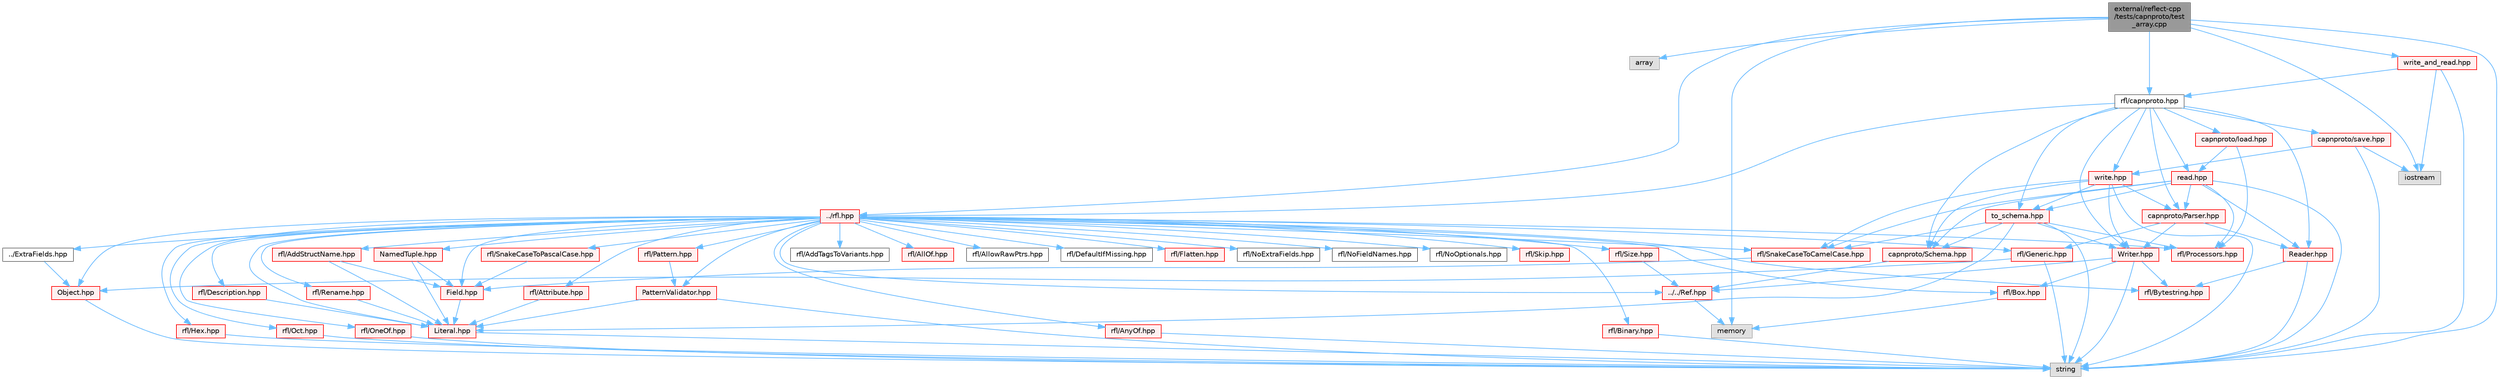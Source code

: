 digraph "external/reflect-cpp/tests/capnproto/test_array.cpp"
{
 // LATEX_PDF_SIZE
  bgcolor="transparent";
  edge [fontname=Helvetica,fontsize=10,labelfontname=Helvetica,labelfontsize=10];
  node [fontname=Helvetica,fontsize=10,shape=box,height=0.2,width=0.4];
  Node1 [id="Node000001",label="external/reflect-cpp\l/tests/capnproto/test\l_array.cpp",height=0.2,width=0.4,color="gray40", fillcolor="grey60", style="filled", fontcolor="black",tooltip=" "];
  Node1 -> Node2 [id="edge114_Node000001_Node000002",color="steelblue1",style="solid",tooltip=" "];
  Node2 [id="Node000002",label="array",height=0.2,width=0.4,color="grey60", fillcolor="#E0E0E0", style="filled",tooltip=" "];
  Node1 -> Node3 [id="edge115_Node000001_Node000003",color="steelblue1",style="solid",tooltip=" "];
  Node3 [id="Node000003",label="iostream",height=0.2,width=0.4,color="grey60", fillcolor="#E0E0E0", style="filled",tooltip=" "];
  Node1 -> Node4 [id="edge116_Node000001_Node000004",color="steelblue1",style="solid",tooltip=" "];
  Node4 [id="Node000004",label="memory",height=0.2,width=0.4,color="grey60", fillcolor="#E0E0E0", style="filled",tooltip=" "];
  Node1 -> Node5 [id="edge117_Node000001_Node000005",color="steelblue1",style="solid",tooltip=" "];
  Node5 [id="Node000005",label="rfl/capnproto.hpp",height=0.2,width=0.4,color="grey40", fillcolor="white", style="filled",URL="$capnproto_8hpp.html",tooltip=" "];
  Node5 -> Node6 [id="edge118_Node000005_Node000006",color="steelblue1",style="solid",tooltip=" "];
  Node6 [id="Node000006",label="../rfl.hpp",height=0.2,width=0.4,color="red", fillcolor="#FFF0F0", style="filled",URL="$rfl_8hpp.html",tooltip=" "];
  Node6 -> Node7 [id="edge119_Node000006_Node000007",color="steelblue1",style="solid",tooltip=" "];
  Node7 [id="Node000007",label="rfl/AddStructName.hpp",height=0.2,width=0.4,color="red", fillcolor="#FFF0F0", style="filled",URL="$_add_struct_name_8hpp.html",tooltip=" "];
  Node7 -> Node9 [id="edge120_Node000007_Node000009",color="steelblue1",style="solid",tooltip=" "];
  Node9 [id="Node000009",label="Field.hpp",height=0.2,width=0.4,color="red", fillcolor="#FFF0F0", style="filled",URL="$_field_8hpp.html",tooltip=" "];
  Node9 -> Node14 [id="edge121_Node000009_Node000014",color="steelblue1",style="solid",tooltip=" "];
  Node14 [id="Node000014",label="Literal.hpp",height=0.2,width=0.4,color="red", fillcolor="#FFF0F0", style="filled",URL="$_literal_8hpp.html",tooltip=" "];
  Node14 -> Node18 [id="edge122_Node000014_Node000018",color="steelblue1",style="solid",tooltip=" "];
  Node18 [id="Node000018",label="string",height=0.2,width=0.4,color="grey60", fillcolor="#E0E0E0", style="filled",tooltip=" "];
  Node7 -> Node14 [id="edge123_Node000007_Node000014",color="steelblue1",style="solid",tooltip=" "];
  Node6 -> Node55 [id="edge124_Node000006_Node000055",color="steelblue1",style="solid",tooltip=" "];
  Node55 [id="Node000055",label="rfl/AddTagsToVariants.hpp",height=0.2,width=0.4,color="grey40", fillcolor="white", style="filled",URL="$_add_tags_to_variants_8hpp.html",tooltip=" "];
  Node6 -> Node56 [id="edge125_Node000006_Node000056",color="steelblue1",style="solid",tooltip=" "];
  Node56 [id="Node000056",label="rfl/AllOf.hpp",height=0.2,width=0.4,color="red", fillcolor="#FFF0F0", style="filled",URL="$_all_of_8hpp.html",tooltip=" "];
  Node6 -> Node65 [id="edge126_Node000006_Node000065",color="steelblue1",style="solid",tooltip=" "];
  Node65 [id="Node000065",label="rfl/AllowRawPtrs.hpp",height=0.2,width=0.4,color="grey40", fillcolor="white", style="filled",URL="$_allow_raw_ptrs_8hpp.html",tooltip=" "];
  Node6 -> Node66 [id="edge127_Node000006_Node000066",color="steelblue1",style="solid",tooltip=" "];
  Node66 [id="Node000066",label="rfl/AnyOf.hpp",height=0.2,width=0.4,color="red", fillcolor="#FFF0F0", style="filled",URL="$_any_of_8hpp.html",tooltip=" "];
  Node66 -> Node18 [id="edge128_Node000066_Node000018",color="steelblue1",style="solid",tooltip=" "];
  Node6 -> Node68 [id="edge129_Node000006_Node000068",color="steelblue1",style="solid",tooltip=" "];
  Node68 [id="Node000068",label="rfl/Attribute.hpp",height=0.2,width=0.4,color="red", fillcolor="#FFF0F0", style="filled",URL="$_attribute_8hpp.html",tooltip=" "];
  Node68 -> Node14 [id="edge130_Node000068_Node000014",color="steelblue1",style="solid",tooltip=" "];
  Node6 -> Node69 [id="edge131_Node000006_Node000069",color="steelblue1",style="solid",tooltip=" "];
  Node69 [id="Node000069",label="rfl/Binary.hpp",height=0.2,width=0.4,color="red", fillcolor="#FFF0F0", style="filled",URL="$_binary_8hpp.html",tooltip=" "];
  Node69 -> Node18 [id="edge132_Node000069_Node000018",color="steelblue1",style="solid",tooltip=" "];
  Node6 -> Node71 [id="edge133_Node000006_Node000071",color="steelblue1",style="solid",tooltip=" "];
  Node71 [id="Node000071",label="rfl/Box.hpp",height=0.2,width=0.4,color="red", fillcolor="#FFF0F0", style="filled",URL="$_box_8hpp.html",tooltip=" "];
  Node71 -> Node4 [id="edge134_Node000071_Node000004",color="steelblue1",style="solid",tooltip=" "];
  Node6 -> Node72 [id="edge135_Node000006_Node000072",color="steelblue1",style="solid",tooltip=" "];
  Node72 [id="Node000072",label="rfl/Bytestring.hpp",height=0.2,width=0.4,color="red", fillcolor="#FFF0F0", style="filled",URL="$_bytestring_8hpp.html",tooltip=" "];
  Node6 -> Node73 [id="edge136_Node000006_Node000073",color="steelblue1",style="solid",tooltip=" "];
  Node73 [id="Node000073",label="rfl/DefaultIfMissing.hpp",height=0.2,width=0.4,color="grey40", fillcolor="white", style="filled",URL="$_default_if_missing_8hpp.html",tooltip=" "];
  Node6 -> Node74 [id="edge137_Node000006_Node000074",color="steelblue1",style="solid",tooltip=" "];
  Node74 [id="Node000074",label="rfl/Description.hpp",height=0.2,width=0.4,color="red", fillcolor="#FFF0F0", style="filled",URL="$_description_8hpp.html",tooltip=" "];
  Node74 -> Node14 [id="edge138_Node000074_Node000014",color="steelblue1",style="solid",tooltip=" "];
  Node6 -> Node49 [id="edge139_Node000006_Node000049",color="steelblue1",style="solid",tooltip=" "];
  Node49 [id="Node000049",label="../ExtraFields.hpp",height=0.2,width=0.4,color="grey40", fillcolor="white", style="filled",URL="$_extra_fields_8hpp.html",tooltip=" "];
  Node49 -> Node50 [id="edge140_Node000049_Node000050",color="steelblue1",style="solid",tooltip=" "];
  Node50 [id="Node000050",label="Object.hpp",height=0.2,width=0.4,color="red", fillcolor="#FFF0F0", style="filled",URL="$_object_8hpp.html",tooltip=" "];
  Node50 -> Node18 [id="edge141_Node000050_Node000018",color="steelblue1",style="solid",tooltip=" "];
  Node6 -> Node9 [id="edge142_Node000006_Node000009",color="steelblue1",style="solid",tooltip=" "];
  Node6 -> Node75 [id="edge143_Node000006_Node000075",color="steelblue1",style="solid",tooltip=" "];
  Node75 [id="Node000075",label="rfl/Flatten.hpp",height=0.2,width=0.4,color="red", fillcolor="#FFF0F0", style="filled",URL="$_flatten_8hpp.html",tooltip=" "];
  Node6 -> Node76 [id="edge144_Node000006_Node000076",color="steelblue1",style="solid",tooltip=" "];
  Node76 [id="Node000076",label="rfl/Generic.hpp",height=0.2,width=0.4,color="red", fillcolor="#FFF0F0", style="filled",URL="$_generic_8hpp.html",tooltip=" "];
  Node76 -> Node18 [id="edge145_Node000076_Node000018",color="steelblue1",style="solid",tooltip=" "];
  Node76 -> Node50 [id="edge146_Node000076_Node000050",color="steelblue1",style="solid",tooltip=" "];
  Node6 -> Node78 [id="edge147_Node000006_Node000078",color="steelblue1",style="solid",tooltip=" "];
  Node78 [id="Node000078",label="rfl/Hex.hpp",height=0.2,width=0.4,color="red", fillcolor="#FFF0F0", style="filled",URL="$_hex_8hpp.html",tooltip=" "];
  Node78 -> Node18 [id="edge148_Node000078_Node000018",color="steelblue1",style="solid",tooltip=" "];
  Node6 -> Node14 [id="edge149_Node000006_Node000014",color="steelblue1",style="solid",tooltip=" "];
  Node6 -> Node43 [id="edge150_Node000006_Node000043",color="steelblue1",style="solid",tooltip=" "];
  Node43 [id="Node000043",label="NamedTuple.hpp",height=0.2,width=0.4,color="red", fillcolor="#FFF0F0", style="filled",URL="$_named_tuple_8hpp.html",tooltip=" "];
  Node43 -> Node9 [id="edge151_Node000043_Node000009",color="steelblue1",style="solid",tooltip=" "];
  Node43 -> Node14 [id="edge152_Node000043_Node000014",color="steelblue1",style="solid",tooltip=" "];
  Node6 -> Node79 [id="edge153_Node000006_Node000079",color="steelblue1",style="solid",tooltip=" "];
  Node79 [id="Node000079",label="rfl/NoExtraFields.hpp",height=0.2,width=0.4,color="grey40", fillcolor="white", style="filled",URL="$_no_extra_fields_8hpp.html",tooltip=" "];
  Node6 -> Node80 [id="edge154_Node000006_Node000080",color="steelblue1",style="solid",tooltip=" "];
  Node80 [id="Node000080",label="rfl/NoFieldNames.hpp",height=0.2,width=0.4,color="grey40", fillcolor="white", style="filled",URL="$_no_field_names_8hpp.html",tooltip=" "];
  Node6 -> Node81 [id="edge155_Node000006_Node000081",color="steelblue1",style="solid",tooltip=" "];
  Node81 [id="Node000081",label="rfl/NoOptionals.hpp",height=0.2,width=0.4,color="grey40", fillcolor="white", style="filled",URL="$_no_optionals_8hpp.html",tooltip=" "];
  Node6 -> Node50 [id="edge156_Node000006_Node000050",color="steelblue1",style="solid",tooltip=" "];
  Node6 -> Node82 [id="edge157_Node000006_Node000082",color="steelblue1",style="solid",tooltip=" "];
  Node82 [id="Node000082",label="rfl/Oct.hpp",height=0.2,width=0.4,color="red", fillcolor="#FFF0F0", style="filled",URL="$_oct_8hpp.html",tooltip=" "];
  Node82 -> Node18 [id="edge158_Node000082_Node000018",color="steelblue1",style="solid",tooltip=" "];
  Node6 -> Node84 [id="edge159_Node000006_Node000084",color="steelblue1",style="solid",tooltip=" "];
  Node84 [id="Node000084",label="rfl/OneOf.hpp",height=0.2,width=0.4,color="red", fillcolor="#FFF0F0", style="filled",URL="$_one_of_8hpp.html",tooltip=" "];
  Node84 -> Node18 [id="edge160_Node000084_Node000018",color="steelblue1",style="solid",tooltip=" "];
  Node6 -> Node85 [id="edge161_Node000006_Node000085",color="steelblue1",style="solid",tooltip=" "];
  Node85 [id="Node000085",label="rfl/Pattern.hpp",height=0.2,width=0.4,color="red", fillcolor="#FFF0F0", style="filled",URL="$_pattern_8hpp.html",tooltip=" "];
  Node85 -> Node86 [id="edge162_Node000085_Node000086",color="steelblue1",style="solid",tooltip=" "];
  Node86 [id="Node000086",label="PatternValidator.hpp",height=0.2,width=0.4,color="red", fillcolor="#FFF0F0", style="filled",URL="$_pattern_validator_8hpp.html",tooltip=" "];
  Node86 -> Node18 [id="edge163_Node000086_Node000018",color="steelblue1",style="solid",tooltip=" "];
  Node86 -> Node14 [id="edge164_Node000086_Node000014",color="steelblue1",style="solid",tooltip=" "];
  Node6 -> Node86 [id="edge165_Node000006_Node000086",color="steelblue1",style="solid",tooltip=" "];
  Node6 -> Node92 [id="edge166_Node000006_Node000092",color="steelblue1",style="solid",tooltip=" "];
  Node92 [id="Node000092",label="rfl/Processors.hpp",height=0.2,width=0.4,color="red", fillcolor="#FFF0F0", style="filled",URL="$_processors_8hpp.html",tooltip=" "];
  Node6 -> Node59 [id="edge167_Node000006_Node000059",color="steelblue1",style="solid",tooltip=" "];
  Node59 [id="Node000059",label="../../Ref.hpp",height=0.2,width=0.4,color="red", fillcolor="#FFF0F0", style="filled",URL="$_ref_8hpp.html",tooltip=" "];
  Node59 -> Node4 [id="edge168_Node000059_Node000004",color="steelblue1",style="solid",tooltip=" "];
  Node6 -> Node101 [id="edge169_Node000006_Node000101",color="steelblue1",style="solid",tooltip=" "];
  Node101 [id="Node000101",label="rfl/Rename.hpp",height=0.2,width=0.4,color="red", fillcolor="#FFF0F0", style="filled",URL="$_rename_8hpp.html",tooltip=" "];
  Node101 -> Node14 [id="edge170_Node000101_Node000014",color="steelblue1",style="solid",tooltip=" "];
  Node6 -> Node102 [id="edge171_Node000006_Node000102",color="steelblue1",style="solid",tooltip=" "];
  Node102 [id="Node000102",label="rfl/Size.hpp",height=0.2,width=0.4,color="red", fillcolor="#FFF0F0", style="filled",URL="$_size_8hpp.html",tooltip=" "];
  Node102 -> Node59 [id="edge172_Node000102_Node000059",color="steelblue1",style="solid",tooltip=" "];
  Node6 -> Node103 [id="edge173_Node000006_Node000103",color="steelblue1",style="solid",tooltip=" "];
  Node103 [id="Node000103",label="rfl/Skip.hpp",height=0.2,width=0.4,color="red", fillcolor="#FFF0F0", style="filled",URL="$_skip_8hpp.html",tooltip=" "];
  Node6 -> Node105 [id="edge174_Node000006_Node000105",color="steelblue1",style="solid",tooltip=" "];
  Node105 [id="Node000105",label="rfl/SnakeCaseToCamelCase.hpp",height=0.2,width=0.4,color="red", fillcolor="#FFF0F0", style="filled",URL="$_snake_case_to_camel_case_8hpp.html",tooltip=" "];
  Node105 -> Node9 [id="edge175_Node000105_Node000009",color="steelblue1",style="solid",tooltip=" "];
  Node6 -> Node108 [id="edge176_Node000006_Node000108",color="steelblue1",style="solid",tooltip=" "];
  Node108 [id="Node000108",label="rfl/SnakeCaseToPascalCase.hpp",height=0.2,width=0.4,color="red", fillcolor="#FFF0F0", style="filled",URL="$_snake_case_to_pascal_case_8hpp.html",tooltip=" "];
  Node108 -> Node9 [id="edge177_Node000108_Node000009",color="steelblue1",style="solid",tooltip=" "];
  Node5 -> Node297 [id="edge178_Node000005_Node000297",color="steelblue1",style="solid",tooltip=" "];
  Node297 [id="Node000297",label="capnproto/Parser.hpp",height=0.2,width=0.4,color="red", fillcolor="#FFF0F0", style="filled",URL="$capnproto_2_parser_8hpp.html",tooltip=" "];
  Node297 -> Node76 [id="edge179_Node000297_Node000076",color="steelblue1",style="solid",tooltip=" "];
  Node297 -> Node298 [id="edge180_Node000297_Node000298",color="steelblue1",style="solid",tooltip=" "];
  Node298 [id="Node000298",label="Reader.hpp",height=0.2,width=0.4,color="red", fillcolor="#FFF0F0", style="filled",URL="$capnproto_2_reader_8hpp.html",tooltip=" "];
  Node298 -> Node18 [id="edge181_Node000298_Node000018",color="steelblue1",style="solid",tooltip=" "];
  Node298 -> Node72 [id="edge182_Node000298_Node000072",color="steelblue1",style="solid",tooltip=" "];
  Node297 -> Node300 [id="edge183_Node000297_Node000300",color="steelblue1",style="solid",tooltip=" "];
  Node300 [id="Node000300",label="Writer.hpp",height=0.2,width=0.4,color="red", fillcolor="#FFF0F0", style="filled",URL="$capnproto_2_writer_8hpp.html",tooltip=" "];
  Node300 -> Node18 [id="edge184_Node000300_Node000018",color="steelblue1",style="solid",tooltip=" "];
  Node300 -> Node71 [id="edge185_Node000300_Node000071",color="steelblue1",style="solid",tooltip=" "];
  Node300 -> Node72 [id="edge186_Node000300_Node000072",color="steelblue1",style="solid",tooltip=" "];
  Node300 -> Node59 [id="edge187_Node000300_Node000059",color="steelblue1",style="solid",tooltip=" "];
  Node5 -> Node298 [id="edge188_Node000005_Node000298",color="steelblue1",style="solid",tooltip=" "];
  Node5 -> Node302 [id="edge189_Node000005_Node000302",color="steelblue1",style="solid",tooltip=" "];
  Node302 [id="Node000302",label="capnproto/Schema.hpp",height=0.2,width=0.4,color="red", fillcolor="#FFF0F0", style="filled",URL="$capnproto_2_schema_8hpp.html",tooltip=" "];
  Node302 -> Node59 [id="edge190_Node000302_Node000059",color="steelblue1",style="solid",tooltip=" "];
  Node5 -> Node300 [id="edge191_Node000005_Node000300",color="steelblue1",style="solid",tooltip=" "];
  Node5 -> Node305 [id="edge192_Node000005_Node000305",color="steelblue1",style="solid",tooltip=" "];
  Node305 [id="Node000305",label="capnproto/load.hpp",height=0.2,width=0.4,color="red", fillcolor="#FFF0F0", style="filled",URL="$capnproto_2load_8hpp.html",tooltip=" "];
  Node305 -> Node92 [id="edge193_Node000305_Node000092",color="steelblue1",style="solid",tooltip=" "];
  Node305 -> Node308 [id="edge194_Node000305_Node000308",color="steelblue1",style="solid",tooltip=" "];
  Node308 [id="Node000308",label="read.hpp",height=0.2,width=0.4,color="red", fillcolor="#FFF0F0", style="filled",URL="$capnproto_2read_8hpp.html",tooltip=" "];
  Node308 -> Node18 [id="edge195_Node000308_Node000018",color="steelblue1",style="solid",tooltip=" "];
  Node308 -> Node92 [id="edge196_Node000308_Node000092",color="steelblue1",style="solid",tooltip=" "];
  Node308 -> Node105 [id="edge197_Node000308_Node000105",color="steelblue1",style="solid",tooltip=" "];
  Node308 -> Node297 [id="edge198_Node000308_Node000297",color="steelblue1",style="solid",tooltip=" "];
  Node308 -> Node298 [id="edge199_Node000308_Node000298",color="steelblue1",style="solid",tooltip=" "];
  Node308 -> Node302 [id="edge200_Node000308_Node000302",color="steelblue1",style="solid",tooltip=" "];
  Node308 -> Node313 [id="edge201_Node000308_Node000313",color="steelblue1",style="solid",tooltip=" "];
  Node313 [id="Node000313",label="to_schema.hpp",height=0.2,width=0.4,color="red", fillcolor="#FFF0F0", style="filled",URL="$capnproto_2to__schema_8hpp.html",tooltip=" "];
  Node313 -> Node18 [id="edge202_Node000313_Node000018",color="steelblue1",style="solid",tooltip=" "];
  Node313 -> Node14 [id="edge203_Node000313_Node000014",color="steelblue1",style="solid",tooltip=" "];
  Node313 -> Node92 [id="edge204_Node000313_Node000092",color="steelblue1",style="solid",tooltip=" "];
  Node313 -> Node105 [id="edge205_Node000313_Node000105",color="steelblue1",style="solid",tooltip=" "];
  Node313 -> Node302 [id="edge206_Node000313_Node000302",color="steelblue1",style="solid",tooltip=" "];
  Node313 -> Node300 [id="edge207_Node000313_Node000300",color="steelblue1",style="solid",tooltip=" "];
  Node5 -> Node308 [id="edge208_Node000005_Node000308",color="steelblue1",style="solid",tooltip=" "];
  Node5 -> Node471 [id="edge209_Node000005_Node000471",color="steelblue1",style="solid",tooltip=" "];
  Node471 [id="Node000471",label="capnproto/save.hpp",height=0.2,width=0.4,color="red", fillcolor="#FFF0F0", style="filled",URL="$capnproto_2save_8hpp.html",tooltip=" "];
  Node471 -> Node3 [id="edge210_Node000471_Node000003",color="steelblue1",style="solid",tooltip=" "];
  Node471 -> Node18 [id="edge211_Node000471_Node000018",color="steelblue1",style="solid",tooltip=" "];
  Node471 -> Node473 [id="edge212_Node000471_Node000473",color="steelblue1",style="solid",tooltip=" "];
  Node473 [id="Node000473",label="write.hpp",height=0.2,width=0.4,color="red", fillcolor="#FFF0F0", style="filled",URL="$capnproto_2write_8hpp.html",tooltip=" "];
  Node473 -> Node18 [id="edge213_Node000473_Node000018",color="steelblue1",style="solid",tooltip=" "];
  Node473 -> Node105 [id="edge214_Node000473_Node000105",color="steelblue1",style="solid",tooltip=" "];
  Node473 -> Node297 [id="edge215_Node000473_Node000297",color="steelblue1",style="solid",tooltip=" "];
  Node473 -> Node302 [id="edge216_Node000473_Node000302",color="steelblue1",style="solid",tooltip=" "];
  Node473 -> Node300 [id="edge217_Node000473_Node000300",color="steelblue1",style="solid",tooltip=" "];
  Node473 -> Node313 [id="edge218_Node000473_Node000313",color="steelblue1",style="solid",tooltip=" "];
  Node5 -> Node313 [id="edge219_Node000005_Node000313",color="steelblue1",style="solid",tooltip=" "];
  Node5 -> Node473 [id="edge220_Node000005_Node000473",color="steelblue1",style="solid",tooltip=" "];
  Node1 -> Node18 [id="edge221_Node000001_Node000018",color="steelblue1",style="solid",tooltip=" "];
  Node1 -> Node6 [id="edge222_Node000001_Node000006",color="steelblue1",style="solid",tooltip=" "];
  Node1 -> Node476 [id="edge223_Node000001_Node000476",color="steelblue1",style="solid",tooltip=" "];
  Node476 [id="Node000476",label="write_and_read.hpp",height=0.2,width=0.4,color="red", fillcolor="#FFF0F0", style="filled",URL="$capnproto_2write__and__read_8hpp.html",tooltip=" "];
  Node476 -> Node3 [id="edge224_Node000476_Node000003",color="steelblue1",style="solid",tooltip=" "];
  Node476 -> Node5 [id="edge225_Node000476_Node000005",color="steelblue1",style="solid",tooltip=" "];
  Node476 -> Node18 [id="edge226_Node000476_Node000018",color="steelblue1",style="solid",tooltip=" "];
}
